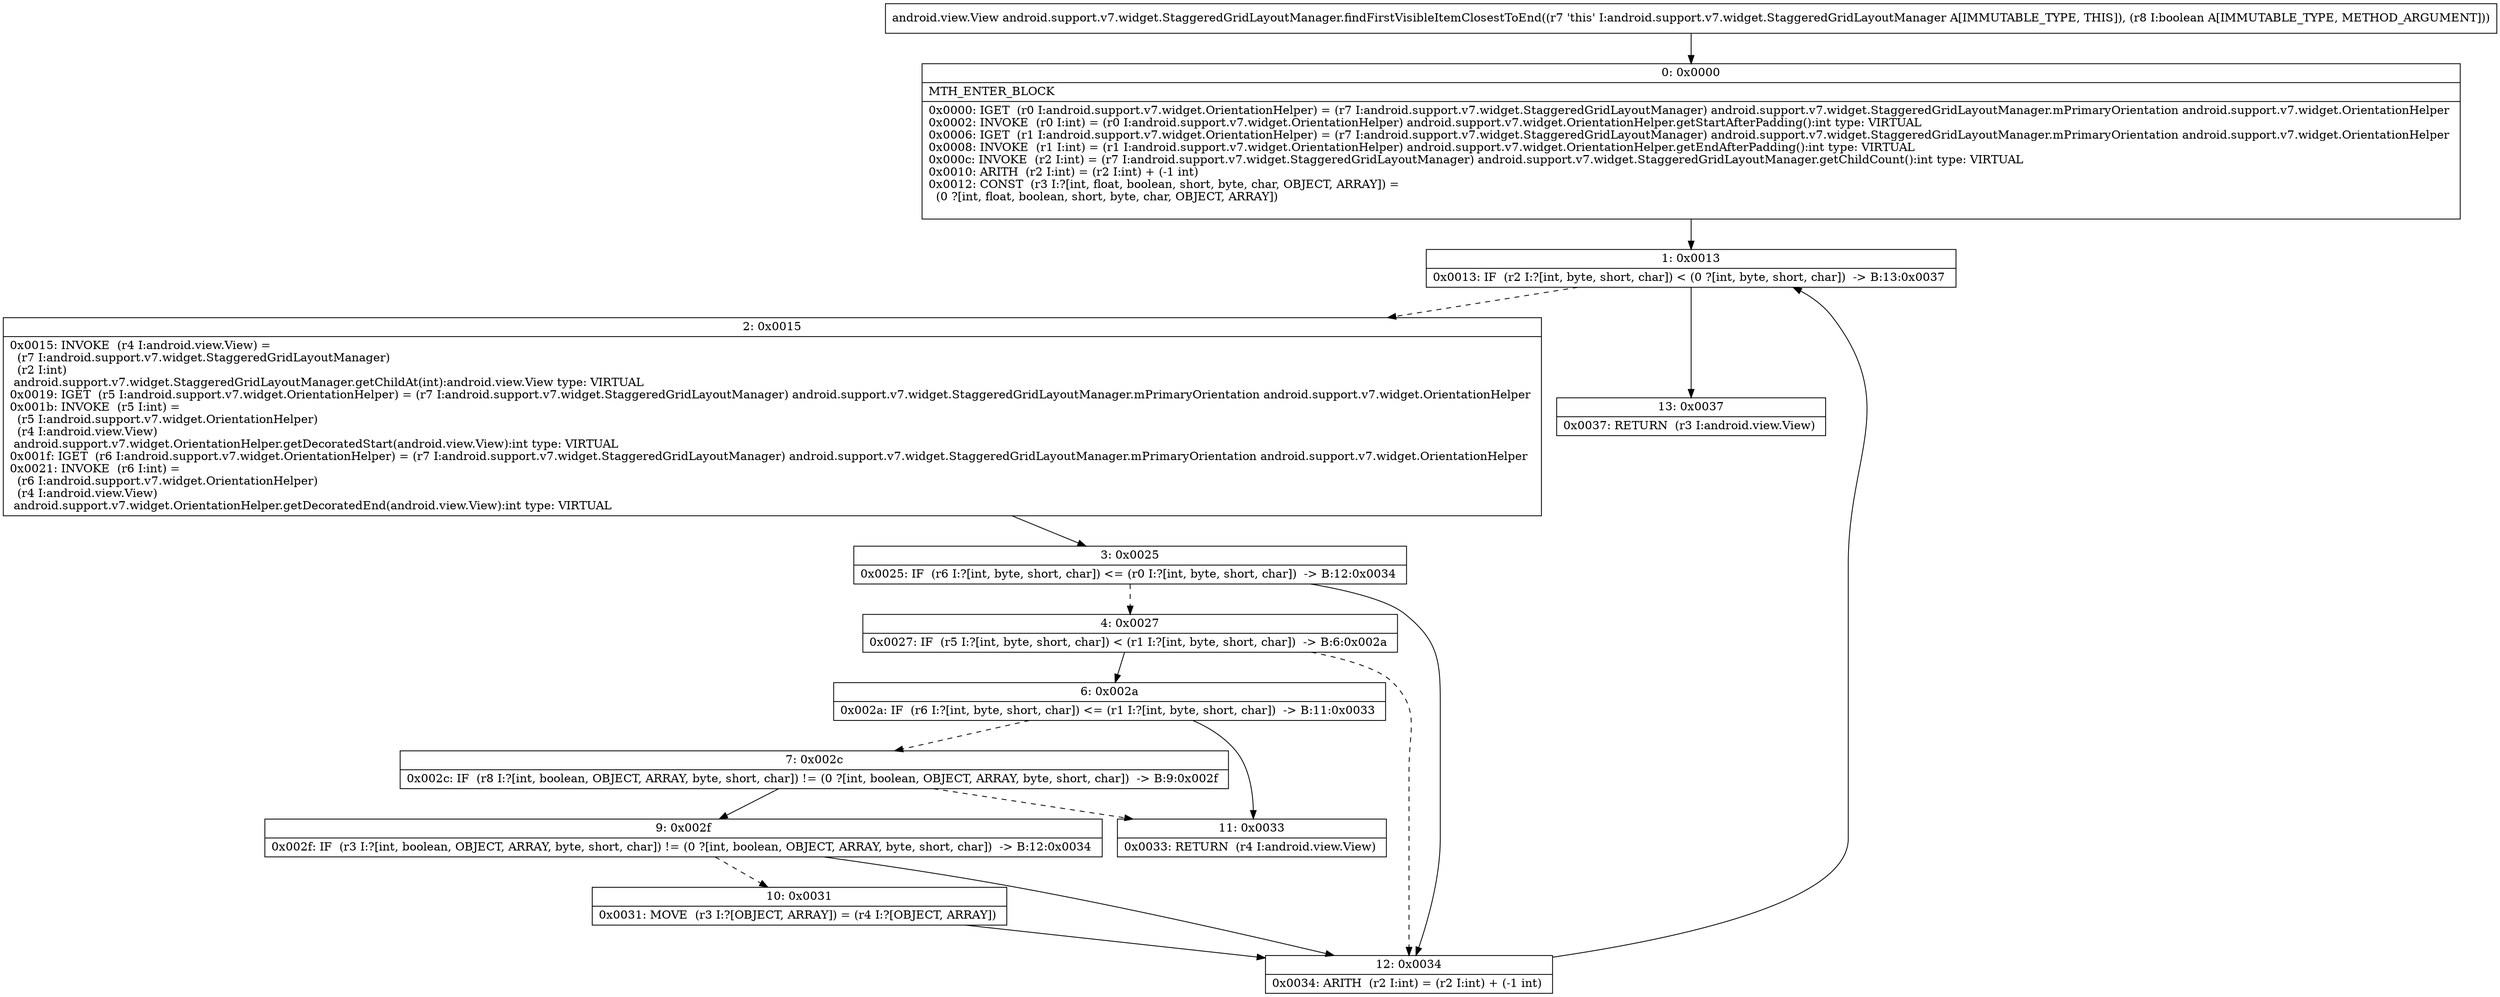 digraph "CFG forandroid.support.v7.widget.StaggeredGridLayoutManager.findFirstVisibleItemClosestToEnd(Z)Landroid\/view\/View;" {
Node_0 [shape=record,label="{0\:\ 0x0000|MTH_ENTER_BLOCK\l|0x0000: IGET  (r0 I:android.support.v7.widget.OrientationHelper) = (r7 I:android.support.v7.widget.StaggeredGridLayoutManager) android.support.v7.widget.StaggeredGridLayoutManager.mPrimaryOrientation android.support.v7.widget.OrientationHelper \l0x0002: INVOKE  (r0 I:int) = (r0 I:android.support.v7.widget.OrientationHelper) android.support.v7.widget.OrientationHelper.getStartAfterPadding():int type: VIRTUAL \l0x0006: IGET  (r1 I:android.support.v7.widget.OrientationHelper) = (r7 I:android.support.v7.widget.StaggeredGridLayoutManager) android.support.v7.widget.StaggeredGridLayoutManager.mPrimaryOrientation android.support.v7.widget.OrientationHelper \l0x0008: INVOKE  (r1 I:int) = (r1 I:android.support.v7.widget.OrientationHelper) android.support.v7.widget.OrientationHelper.getEndAfterPadding():int type: VIRTUAL \l0x000c: INVOKE  (r2 I:int) = (r7 I:android.support.v7.widget.StaggeredGridLayoutManager) android.support.v7.widget.StaggeredGridLayoutManager.getChildCount():int type: VIRTUAL \l0x0010: ARITH  (r2 I:int) = (r2 I:int) + (\-1 int) \l0x0012: CONST  (r3 I:?[int, float, boolean, short, byte, char, OBJECT, ARRAY]) = \l  (0 ?[int, float, boolean, short, byte, char, OBJECT, ARRAY])\l \l}"];
Node_1 [shape=record,label="{1\:\ 0x0013|0x0013: IF  (r2 I:?[int, byte, short, char]) \< (0 ?[int, byte, short, char])  \-\> B:13:0x0037 \l}"];
Node_2 [shape=record,label="{2\:\ 0x0015|0x0015: INVOKE  (r4 I:android.view.View) = \l  (r7 I:android.support.v7.widget.StaggeredGridLayoutManager)\l  (r2 I:int)\l android.support.v7.widget.StaggeredGridLayoutManager.getChildAt(int):android.view.View type: VIRTUAL \l0x0019: IGET  (r5 I:android.support.v7.widget.OrientationHelper) = (r7 I:android.support.v7.widget.StaggeredGridLayoutManager) android.support.v7.widget.StaggeredGridLayoutManager.mPrimaryOrientation android.support.v7.widget.OrientationHelper \l0x001b: INVOKE  (r5 I:int) = \l  (r5 I:android.support.v7.widget.OrientationHelper)\l  (r4 I:android.view.View)\l android.support.v7.widget.OrientationHelper.getDecoratedStart(android.view.View):int type: VIRTUAL \l0x001f: IGET  (r6 I:android.support.v7.widget.OrientationHelper) = (r7 I:android.support.v7.widget.StaggeredGridLayoutManager) android.support.v7.widget.StaggeredGridLayoutManager.mPrimaryOrientation android.support.v7.widget.OrientationHelper \l0x0021: INVOKE  (r6 I:int) = \l  (r6 I:android.support.v7.widget.OrientationHelper)\l  (r4 I:android.view.View)\l android.support.v7.widget.OrientationHelper.getDecoratedEnd(android.view.View):int type: VIRTUAL \l}"];
Node_3 [shape=record,label="{3\:\ 0x0025|0x0025: IF  (r6 I:?[int, byte, short, char]) \<= (r0 I:?[int, byte, short, char])  \-\> B:12:0x0034 \l}"];
Node_4 [shape=record,label="{4\:\ 0x0027|0x0027: IF  (r5 I:?[int, byte, short, char]) \< (r1 I:?[int, byte, short, char])  \-\> B:6:0x002a \l}"];
Node_6 [shape=record,label="{6\:\ 0x002a|0x002a: IF  (r6 I:?[int, byte, short, char]) \<= (r1 I:?[int, byte, short, char])  \-\> B:11:0x0033 \l}"];
Node_7 [shape=record,label="{7\:\ 0x002c|0x002c: IF  (r8 I:?[int, boolean, OBJECT, ARRAY, byte, short, char]) != (0 ?[int, boolean, OBJECT, ARRAY, byte, short, char])  \-\> B:9:0x002f \l}"];
Node_9 [shape=record,label="{9\:\ 0x002f|0x002f: IF  (r3 I:?[int, boolean, OBJECT, ARRAY, byte, short, char]) != (0 ?[int, boolean, OBJECT, ARRAY, byte, short, char])  \-\> B:12:0x0034 \l}"];
Node_10 [shape=record,label="{10\:\ 0x0031|0x0031: MOVE  (r3 I:?[OBJECT, ARRAY]) = (r4 I:?[OBJECT, ARRAY]) \l}"];
Node_11 [shape=record,label="{11\:\ 0x0033|0x0033: RETURN  (r4 I:android.view.View) \l}"];
Node_12 [shape=record,label="{12\:\ 0x0034|0x0034: ARITH  (r2 I:int) = (r2 I:int) + (\-1 int) \l}"];
Node_13 [shape=record,label="{13\:\ 0x0037|0x0037: RETURN  (r3 I:android.view.View) \l}"];
MethodNode[shape=record,label="{android.view.View android.support.v7.widget.StaggeredGridLayoutManager.findFirstVisibleItemClosestToEnd((r7 'this' I:android.support.v7.widget.StaggeredGridLayoutManager A[IMMUTABLE_TYPE, THIS]), (r8 I:boolean A[IMMUTABLE_TYPE, METHOD_ARGUMENT])) }"];
MethodNode -> Node_0;
Node_0 -> Node_1;
Node_1 -> Node_2[style=dashed];
Node_1 -> Node_13;
Node_2 -> Node_3;
Node_3 -> Node_4[style=dashed];
Node_3 -> Node_12;
Node_4 -> Node_6;
Node_4 -> Node_12[style=dashed];
Node_6 -> Node_7[style=dashed];
Node_6 -> Node_11;
Node_7 -> Node_9;
Node_7 -> Node_11[style=dashed];
Node_9 -> Node_10[style=dashed];
Node_9 -> Node_12;
Node_10 -> Node_12;
Node_12 -> Node_1;
}

